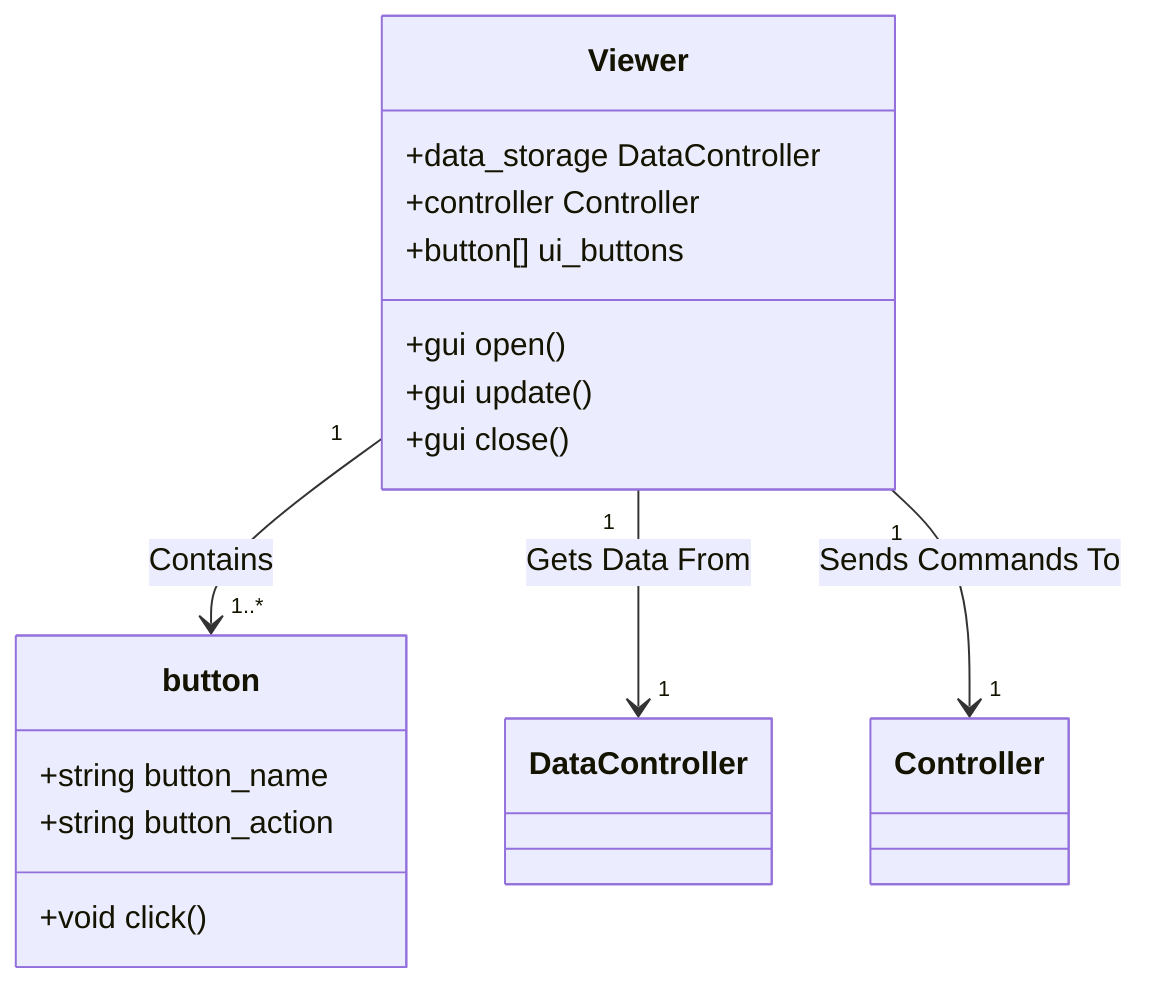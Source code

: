 classDiagram
    class Viewer {
        +data_storage DataController
        +controller Controller
        +button[] ui_buttons
        +gui open()
        +gui update()
        +gui close()
    }
    class button {
        +string button_name
        +string button_action
        +void click()
    }

    Viewer "1" --> "1..*" button : Contains
    Viewer "1" --> "1" DataController : Gets Data From
    Viewer "1" --> "1" Controller : Sends Commands To